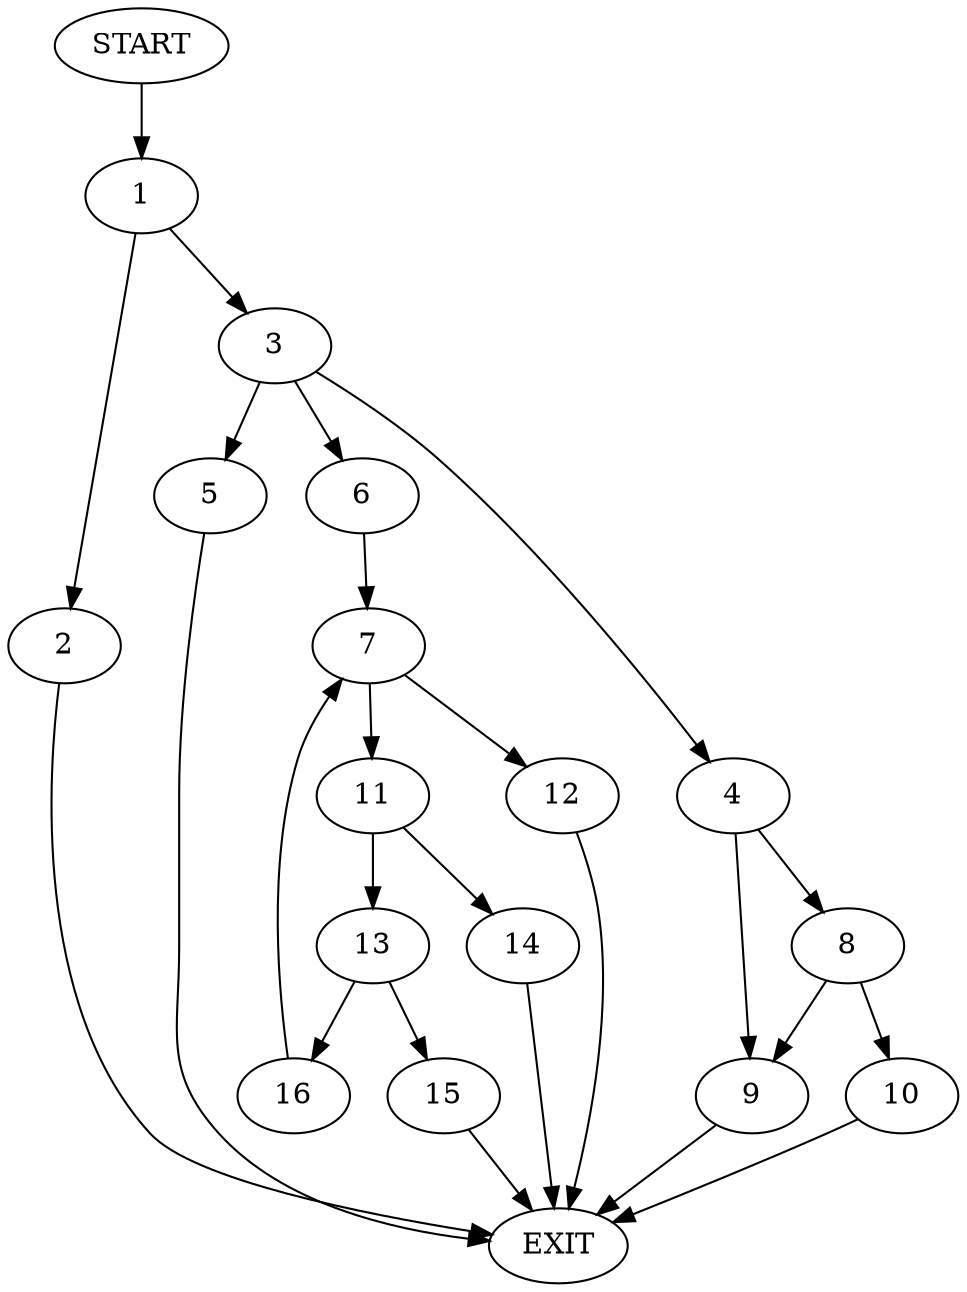digraph {
0 [label="START"]
17 [label="EXIT"]
0 -> 1
1 -> 2
1 -> 3
3 -> 4
3 -> 5
3 -> 6
2 -> 17
6 -> 7
5 -> 17
4 -> 8
4 -> 9
9 -> 17
8 -> 10
8 -> 9
10 -> 17
7 -> 11
7 -> 12
11 -> 13
11 -> 14
12 -> 17
14 -> 17
13 -> 15
13 -> 16
16 -> 7
15 -> 17
}
